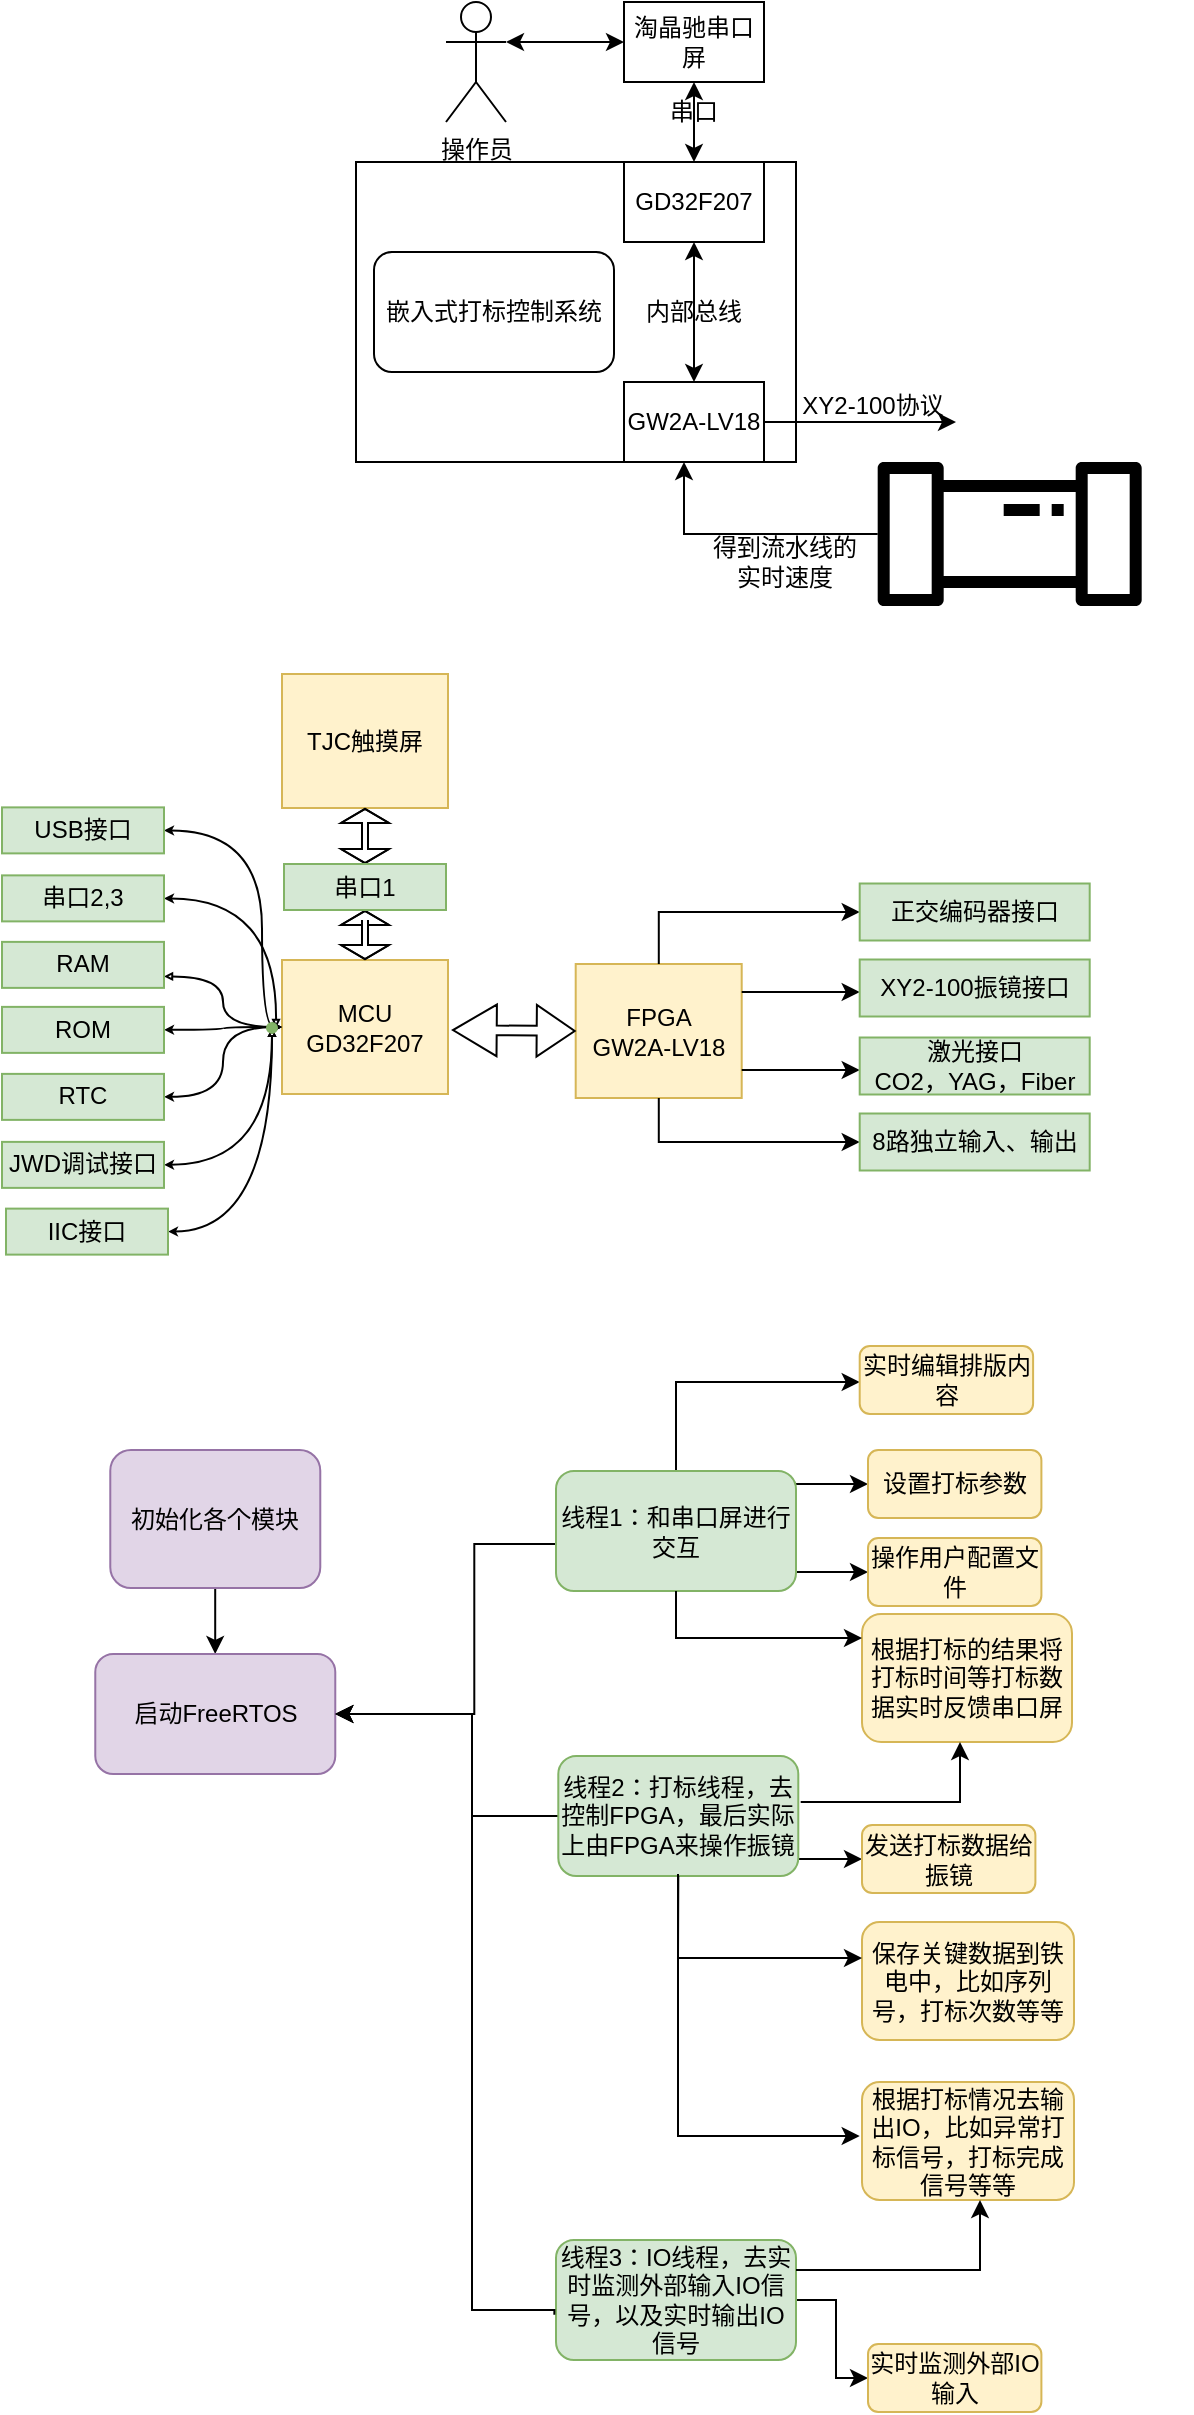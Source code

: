 <mxfile version="20.4.0" type="github">
  <diagram id="64sL20sVKEMzImHlBKcd" name="第 1 页">
    <mxGraphModel dx="1038" dy="588" grid="0" gridSize="10" guides="1" tooltips="1" connect="1" arrows="1" fold="1" page="1" pageScale="1" pageWidth="1169" pageHeight="1654" math="0" shadow="0">
      <root>
        <mxCell id="0" />
        <mxCell id="1" parent="0" />
        <mxCell id="n3pyETa5GkpWAGw-3gH3-2" value="" style="rounded=0;whiteSpace=wrap;html=1;" parent="1" vertex="1">
          <mxGeometry x="210" y="130" width="220" height="150" as="geometry" />
        </mxCell>
        <mxCell id="n3pyETa5GkpWAGw-3gH3-10" value="" style="edgeStyle=orthogonalEdgeStyle;rounded=0;orthogonalLoop=1;jettySize=auto;html=1;startArrow=classic;startFill=1;entryX=0.5;entryY=0;entryDx=0;entryDy=0;" parent="1" source="n3pyETa5GkpWAGw-3gH3-4" target="n3pyETa5GkpWAGw-3gH3-6" edge="1">
          <mxGeometry relative="1" as="geometry">
            <mxPoint x="265" y="230" as="targetPoint" />
          </mxGeometry>
        </mxCell>
        <mxCell id="n3pyETa5GkpWAGw-3gH3-22" value="" style="edgeStyle=orthogonalEdgeStyle;rounded=0;orthogonalLoop=1;jettySize=auto;html=1;startArrow=classic;startFill=1;" parent="1" source="n3pyETa5GkpWAGw-3gH3-4" target="n3pyETa5GkpWAGw-3gH3-14" edge="1">
          <mxGeometry relative="1" as="geometry" />
        </mxCell>
        <mxCell id="n3pyETa5GkpWAGw-3gH3-4" value="GD32F207" style="rounded=0;whiteSpace=wrap;html=1;" parent="1" vertex="1">
          <mxGeometry x="344" y="130" width="70" height="40" as="geometry" />
        </mxCell>
        <mxCell id="n3pyETa5GkpWAGw-3gH3-6" value="GW2A-LV18" style="rounded=0;whiteSpace=wrap;html=1;" parent="1" vertex="1">
          <mxGeometry x="344" y="240" width="70" height="40" as="geometry" />
        </mxCell>
        <mxCell id="n3pyETa5GkpWAGw-3gH3-11" value="内部总线" style="text;html=1;strokeColor=none;fillColor=none;align=center;verticalAlign=middle;whiteSpace=wrap;rounded=0;" parent="1" vertex="1">
          <mxGeometry x="349" y="190" width="60" height="30" as="geometry" />
        </mxCell>
        <mxCell id="n3pyETa5GkpWAGw-3gH3-28" value="" style="edgeStyle=orthogonalEdgeStyle;rounded=0;orthogonalLoop=1;jettySize=auto;html=1;startArrow=classic;startFill=1;" parent="1" source="n3pyETa5GkpWAGw-3gH3-14" target="n3pyETa5GkpWAGw-3gH3-21" edge="1">
          <mxGeometry relative="1" as="geometry">
            <Array as="points">
              <mxPoint x="300" y="70" />
              <mxPoint x="300" y="70" />
            </Array>
          </mxGeometry>
        </mxCell>
        <mxCell id="n3pyETa5GkpWAGw-3gH3-14" value="淘晶驰串口屏" style="rounded=0;whiteSpace=wrap;html=1;" parent="1" vertex="1">
          <mxGeometry x="344" y="50" width="70" height="40" as="geometry" />
        </mxCell>
        <mxCell id="n3pyETa5GkpWAGw-3gH3-21" value="操作员" style="shape=umlActor;verticalLabelPosition=bottom;verticalAlign=top;html=1;outlineConnect=0;" parent="1" vertex="1">
          <mxGeometry x="255" y="50" width="30" height="60" as="geometry" />
        </mxCell>
        <mxCell id="n3pyETa5GkpWAGw-3gH3-29" value="串口" style="text;html=1;strokeColor=none;fillColor=none;align=center;verticalAlign=middle;whiteSpace=wrap;rounded=0;" parent="1" vertex="1">
          <mxGeometry x="349" y="90" width="60" height="30" as="geometry" />
        </mxCell>
        <mxCell id="n3pyETa5GkpWAGw-3gH3-31" value="" style="sketch=0;outlineConnect=0;fontColor=#232F3E;gradientColor=none;fillColor=default;strokeColor=none;dashed=0;verticalLabelPosition=bottom;verticalAlign=top;align=center;html=1;fontSize=12;fontStyle=0;aspect=fixed;pointerEvents=1;shape=mxgraph.aws4.iot_analytics_pipeline;fillStyle=cross-hatch;" parent="1" vertex="1">
          <mxGeometry x="477.86" y="290" width="150" height="80.77" as="geometry" />
        </mxCell>
        <mxCell id="n3pyETa5GkpWAGw-3gH3-32" value="" style="sketch=0;outlineConnect=0;fontColor=#232F3E;gradientColor=none;fillColor=#000000;strokeColor=none;dashed=0;verticalLabelPosition=bottom;verticalAlign=top;align=center;html=1;fontSize=12;fontStyle=0;aspect=fixed;pointerEvents=1;shape=mxgraph.aws4.iot_analytics_pipeline;fillStyle=solid;strokeWidth=1;" parent="1" vertex="1">
          <mxGeometry x="469.99" y="280" width="133.71" height="72" as="geometry" />
        </mxCell>
        <mxCell id="n3pyETa5GkpWAGw-3gH3-33" value="" style="shape=image;html=1;verticalAlign=top;verticalLabelPosition=bottom;labelBackgroundColor=#ffffff;imageAspect=0;aspect=fixed;image=https://cdn1.iconfinder.com/data/icons/software-engineering-and-video-gaming/512/488_Cutting_engineering_fabrication_laser_steel_Data_Science_Fabrication_Lab-128.png;fillStyle=solid;strokeColor=default;strokeWidth=1;fillColor=#000000;rotation=-15;" parent="1" vertex="1">
          <mxGeometry x="496.85" y="240" width="80" height="80" as="geometry" />
        </mxCell>
        <mxCell id="n3pyETa5GkpWAGw-3gH3-37" value="" style="endArrow=classic;html=1;rounded=0;" parent="1" edge="1">
          <mxGeometry width="50" height="50" relative="1" as="geometry">
            <mxPoint x="414" y="260" as="sourcePoint" />
            <mxPoint x="510" y="260" as="targetPoint" />
            <Array as="points">
              <mxPoint x="510" y="260" />
            </Array>
          </mxGeometry>
        </mxCell>
        <mxCell id="n3pyETa5GkpWAGw-3gH3-45" value="XY2-100协议" style="text;html=1;strokeColor=none;fillColor=none;align=center;verticalAlign=middle;whiteSpace=wrap;rounded=0;fillStyle=solid;" parent="1" vertex="1">
          <mxGeometry x="430" y="237" width="77" height="30" as="geometry" />
        </mxCell>
        <mxCell id="n3pyETa5GkpWAGw-3gH3-46" value="" style="endArrow=classic;html=1;rounded=0;" parent="1" source="n3pyETa5GkpWAGw-3gH3-32" edge="1">
          <mxGeometry width="50" height="50" relative="1" as="geometry">
            <mxPoint x="324" y="330" as="sourcePoint" />
            <mxPoint x="374" y="280" as="targetPoint" />
            <Array as="points">
              <mxPoint x="374" y="316" />
            </Array>
          </mxGeometry>
        </mxCell>
        <mxCell id="n3pyETa5GkpWAGw-3gH3-47" value="得到流水线的实时速度" style="text;html=1;strokeColor=none;fillColor=none;align=center;verticalAlign=middle;whiteSpace=wrap;rounded=0;fillStyle=solid;" parent="1" vertex="1">
          <mxGeometry x="386" y="313.88" width="77" height="33" as="geometry" />
        </mxCell>
        <mxCell id="n3pyETa5GkpWAGw-3gH3-49" value="嵌入式打标控制系统" style="rounded=1;whiteSpace=wrap;html=1;fillStyle=auto;strokeColor=default;strokeWidth=1;fillColor=#FFFFFF;" parent="1" vertex="1">
          <mxGeometry x="219" y="175" width="120" height="60" as="geometry" />
        </mxCell>
        <mxCell id="n3pyETa5GkpWAGw-3gH3-94" value="" style="edgeStyle=orthogonalEdgeStyle;curved=1;rounded=0;orthogonalLoop=1;jettySize=auto;html=1;startArrow=classic;startFill=1;endArrow=block;endFill=0;startSize=2;endSize=2;sourcePerimeterSpacing=0;fillColor=none;entryX=1;entryY=0.75;entryDx=0;entryDy=0;" parent="1" source="n3pyETa5GkpWAGw-3gH3-50" target="n3pyETa5GkpWAGw-3gH3-84" edge="1">
          <mxGeometry relative="1" as="geometry" />
        </mxCell>
        <mxCell id="n3pyETa5GkpWAGw-3gH3-50" value="MCU&lt;br&gt;GD32F207" style="rounded=0;whiteSpace=wrap;html=1;fillStyle=auto;strokeColor=#d6b656;strokeWidth=1;fillColor=#fff2cc;" parent="1" vertex="1">
          <mxGeometry x="173" y="529" width="83" height="67" as="geometry" />
        </mxCell>
        <mxCell id="n3pyETa5GkpWAGw-3gH3-62" value="TJC触摸屏" style="rounded=0;whiteSpace=wrap;html=1;fillStyle=auto;strokeColor=#d6b656;strokeWidth=1;fillColor=#fff2cc;" parent="1" vertex="1">
          <mxGeometry x="173" y="386" width="83" height="67" as="geometry" />
        </mxCell>
        <mxCell id="n3pyETa5GkpWAGw-3gH3-64" value="FPGA&lt;br&gt;GW2A-LV18" style="rounded=0;whiteSpace=wrap;html=1;fillStyle=auto;strokeColor=#d6b656;strokeWidth=1;fillColor=#fff2cc;" parent="1" vertex="1">
          <mxGeometry x="319.85" y="531" width="83" height="67" as="geometry" />
        </mxCell>
        <mxCell id="n3pyETa5GkpWAGw-3gH3-66" value="" style="edgeStyle=orthogonalEdgeStyle;shape=flexArrow;rounded=0;orthogonalLoop=1;jettySize=auto;html=1;startArrow=classic;startFill=1;width=4.828;endSize=6.952;exitX=0;exitY=0.5;exitDx=0;exitDy=0;" parent="1" source="n3pyETa5GkpWAGw-3gH3-64" edge="1">
          <mxGeometry relative="1" as="geometry">
            <mxPoint x="294" y="592" as="sourcePoint" />
            <mxPoint x="258" y="564" as="targetPoint" />
          </mxGeometry>
        </mxCell>
        <mxCell id="n3pyETa5GkpWAGw-3gH3-71" value="" style="edgeStyle=orthogonalEdgeStyle;rounded=0;orthogonalLoop=1;jettySize=auto;html=1;startArrow=classic;startFill=1;verticalAlign=top;horizontal=1;endArrow=none;endFill=0;" parent="1" source="n3pyETa5GkpWAGw-3gH3-67" target="n3pyETa5GkpWAGw-3gH3-64" edge="1">
          <mxGeometry relative="1" as="geometry" />
        </mxCell>
        <mxCell id="n3pyETa5GkpWAGw-3gH3-67" value="正交编码器接口" style="rounded=0;whiteSpace=wrap;html=1;fillStyle=auto;strokeColor=#82b366;strokeWidth=1;fillColor=#d5e8d4;" parent="1" vertex="1">
          <mxGeometry x="461.85" y="490.75" width="115" height="28.5" as="geometry" />
        </mxCell>
        <mxCell id="n3pyETa5GkpWAGw-3gH3-75" value="" style="edgeStyle=orthogonalEdgeStyle;rounded=0;orthogonalLoop=1;jettySize=auto;html=1;startArrow=classic;startFill=1;endArrow=none;endFill=0;" parent="1" source="n3pyETa5GkpWAGw-3gH3-68" target="n3pyETa5GkpWAGw-3gH3-64" edge="1">
          <mxGeometry relative="1" as="geometry">
            <Array as="points">
              <mxPoint x="426.85" y="545" />
              <mxPoint x="426.85" y="545" />
            </Array>
          </mxGeometry>
        </mxCell>
        <mxCell id="n3pyETa5GkpWAGw-3gH3-68" value="XY2-100振镜接口" style="rounded=0;whiteSpace=wrap;html=1;fillStyle=auto;strokeColor=#82b366;strokeWidth=1;fillColor=#d5e8d4;" parent="1" vertex="1">
          <mxGeometry x="461.85" y="528.75" width="115" height="28.5" as="geometry" />
        </mxCell>
        <mxCell id="n3pyETa5GkpWAGw-3gH3-76" value="" style="edgeStyle=orthogonalEdgeStyle;rounded=0;orthogonalLoop=1;jettySize=auto;html=1;startArrow=classic;startFill=1;endArrow=none;endFill=0;" parent="1" source="n3pyETa5GkpWAGw-3gH3-69" target="n3pyETa5GkpWAGw-3gH3-64" edge="1">
          <mxGeometry relative="1" as="geometry">
            <Array as="points">
              <mxPoint x="422.85" y="584" />
              <mxPoint x="422.85" y="584" />
            </Array>
          </mxGeometry>
        </mxCell>
        <mxCell id="n3pyETa5GkpWAGw-3gH3-69" value="激光接口 &lt;br&gt;CO2，YAG，Fiber" style="rounded=0;whiteSpace=wrap;html=1;fillStyle=auto;strokeColor=#82b366;strokeWidth=1;fillColor=#d5e8d4;" parent="1" vertex="1">
          <mxGeometry x="461.85" y="567.75" width="115" height="28.5" as="geometry" />
        </mxCell>
        <mxCell id="n3pyETa5GkpWAGw-3gH3-77" value="" style="edgeStyle=orthogonalEdgeStyle;rounded=0;orthogonalLoop=1;jettySize=auto;html=1;startArrow=classic;startFill=1;endArrow=none;endFill=0;" parent="1" source="n3pyETa5GkpWAGw-3gH3-70" target="n3pyETa5GkpWAGw-3gH3-64" edge="1">
          <mxGeometry relative="1" as="geometry" />
        </mxCell>
        <mxCell id="n3pyETa5GkpWAGw-3gH3-70" value="8路独立输入、输出" style="rounded=0;whiteSpace=wrap;html=1;fillStyle=auto;strokeColor=#82b366;strokeWidth=1;fillColor=#d5e8d4;" parent="1" vertex="1">
          <mxGeometry x="461.85" y="605.75" width="115" height="28.5" as="geometry" />
        </mxCell>
        <mxCell id="n3pyETa5GkpWAGw-3gH3-104" value="" style="edgeStyle=orthogonalEdgeStyle;curved=1;rounded=0;orthogonalLoop=1;jettySize=auto;html=1;startArrow=classic;startFill=1;endArrow=block;endFill=0;startSize=2;endSize=2;sourcePerimeterSpacing=0;fillColor=none;entryX=0;entryY=0.5;entryDx=0;entryDy=0;" parent="1" source="n3pyETa5GkpWAGw-3gH3-78" target="n3pyETa5GkpWAGw-3gH3-50" edge="1">
          <mxGeometry relative="1" as="geometry">
            <Array as="points">
              <mxPoint x="163" y="464" />
              <mxPoint x="163" y="563" />
            </Array>
          </mxGeometry>
        </mxCell>
        <mxCell id="n3pyETa5GkpWAGw-3gH3-78" value="USB接口" style="rounded=0;whiteSpace=wrap;html=1;fillStyle=auto;strokeColor=#82b366;strokeWidth=1;fillColor=#d5e8d4;" parent="1" vertex="1">
          <mxGeometry x="33" y="452.69" width="81" height="23" as="geometry" />
        </mxCell>
        <mxCell id="n3pyETa5GkpWAGw-3gH3-82" value="" style="edgeStyle=orthogonalEdgeStyle;shape=flexArrow;rounded=0;orthogonalLoop=1;jettySize=auto;html=1;startArrow=classic;startFill=1;endArrow=block;endFill=0;fillColor=none;startSize=2;sourcePerimeterSpacing=0;width=3;endSize=2;" parent="1" source="n3pyETa5GkpWAGw-3gH3-79" target="n3pyETa5GkpWAGw-3gH3-62" edge="1">
          <mxGeometry relative="1" as="geometry" />
        </mxCell>
        <mxCell id="n3pyETa5GkpWAGw-3gH3-83" value="" style="edgeStyle=orthogonalEdgeStyle;shape=flexArrow;rounded=0;orthogonalLoop=1;jettySize=auto;html=1;startArrow=classic;startFill=1;endArrow=block;endFill=0;startSize=2;endSize=2;sourcePerimeterSpacing=0;fillColor=none;width=3;" parent="1" source="n3pyETa5GkpWAGw-3gH3-79" target="n3pyETa5GkpWAGw-3gH3-50" edge="1">
          <mxGeometry relative="1" as="geometry" />
        </mxCell>
        <mxCell id="n3pyETa5GkpWAGw-3gH3-79" value="串口1" style="rounded=0;whiteSpace=wrap;html=1;fillStyle=auto;strokeColor=#82b366;strokeWidth=1;fillColor=#d5e8d4;" parent="1" vertex="1">
          <mxGeometry x="174" y="481" width="81" height="23" as="geometry" />
        </mxCell>
        <mxCell id="n3pyETa5GkpWAGw-3gH3-103" value="" style="edgeStyle=orthogonalEdgeStyle;curved=1;rounded=0;orthogonalLoop=1;jettySize=auto;html=1;startArrow=classic;startFill=1;endArrow=block;endFill=0;startSize=2;endSize=2;sourcePerimeterSpacing=0;fillColor=none;" parent="1" source="n3pyETa5GkpWAGw-3gH3-80" edge="1">
          <mxGeometry relative="1" as="geometry">
            <mxPoint x="170" y="563" as="targetPoint" />
          </mxGeometry>
        </mxCell>
        <mxCell id="n3pyETa5GkpWAGw-3gH3-80" value="串口2,3" style="rounded=0;whiteSpace=wrap;html=1;fillStyle=auto;strokeColor=#82b366;strokeWidth=1;fillColor=#d5e8d4;" parent="1" vertex="1">
          <mxGeometry x="33" y="486.69" width="81" height="23" as="geometry" />
        </mxCell>
        <mxCell id="n3pyETa5GkpWAGw-3gH3-84" value="RAM" style="rounded=0;whiteSpace=wrap;html=1;fillStyle=auto;strokeColor=#82b366;strokeWidth=1;fillColor=#d5e8d4;" parent="1" vertex="1">
          <mxGeometry x="33" y="519.94" width="81" height="23" as="geometry" />
        </mxCell>
        <mxCell id="n3pyETa5GkpWAGw-3gH3-98" value="" style="edgeStyle=orthogonalEdgeStyle;curved=1;rounded=0;orthogonalLoop=1;jettySize=auto;html=1;startArrow=classic;startFill=1;endArrow=block;endFill=0;startSize=2;endSize=2;sourcePerimeterSpacing=0;fillColor=none;" parent="1" source="n3pyETa5GkpWAGw-3gH3-85" target="n3pyETa5GkpWAGw-3gH3-50" edge="1">
          <mxGeometry relative="1" as="geometry" />
        </mxCell>
        <mxCell id="n3pyETa5GkpWAGw-3gH3-85" value="ROM" style="rounded=0;whiteSpace=wrap;html=1;fillStyle=auto;strokeColor=#82b366;strokeWidth=1;fillColor=#d5e8d4;" parent="1" vertex="1">
          <mxGeometry x="33" y="552.44" width="81" height="23" as="geometry" />
        </mxCell>
        <mxCell id="n3pyETa5GkpWAGw-3gH3-99" value="" style="edgeStyle=orthogonalEdgeStyle;curved=1;rounded=0;orthogonalLoop=1;jettySize=auto;html=1;startArrow=classic;startFill=1;endArrow=block;endFill=0;startSize=2;endSize=2;sourcePerimeterSpacing=0;fillColor=none;" parent="1" source="n3pyETa5GkpWAGw-3gH3-86" target="n3pyETa5GkpWAGw-3gH3-50" edge="1">
          <mxGeometry relative="1" as="geometry" />
        </mxCell>
        <mxCell id="n3pyETa5GkpWAGw-3gH3-86" value="RTC" style="rounded=0;whiteSpace=wrap;html=1;fillStyle=auto;strokeColor=#82b366;strokeWidth=1;fillColor=#d5e8d4;" parent="1" vertex="1">
          <mxGeometry x="33" y="585.94" width="81" height="23" as="geometry" />
        </mxCell>
        <mxCell id="n3pyETa5GkpWAGw-3gH3-100" value="" style="edgeStyle=orthogonalEdgeStyle;curved=1;rounded=0;orthogonalLoop=1;jettySize=auto;html=1;startArrow=classic;startFill=1;endArrow=block;endFill=0;startSize=2;endSize=2;sourcePerimeterSpacing=0;fillColor=none;" parent="1" source="n3pyETa5GkpWAGw-3gH3-87" target="n3pyETa5GkpWAGw-3gH3-101" edge="1">
          <mxGeometry relative="1" as="geometry" />
        </mxCell>
        <mxCell id="n3pyETa5GkpWAGw-3gH3-87" value="JWD调试接口" style="rounded=0;whiteSpace=wrap;html=1;fillStyle=auto;strokeColor=#82b366;strokeWidth=1;fillColor=#d5e8d4;" parent="1" vertex="1">
          <mxGeometry x="33" y="619.94" width="81" height="23" as="geometry" />
        </mxCell>
        <mxCell id="n3pyETa5GkpWAGw-3gH3-102" value="" style="edgeStyle=orthogonalEdgeStyle;curved=1;rounded=0;orthogonalLoop=1;jettySize=auto;html=1;startArrow=classic;startFill=1;endArrow=block;endFill=0;startSize=2;endSize=2;sourcePerimeterSpacing=0;fillColor=none;" parent="1" source="n3pyETa5GkpWAGw-3gH3-88" target="n3pyETa5GkpWAGw-3gH3-101" edge="1">
          <mxGeometry relative="1" as="geometry" />
        </mxCell>
        <mxCell id="n3pyETa5GkpWAGw-3gH3-88" value="IIC接口" style="rounded=0;whiteSpace=wrap;html=1;fillStyle=auto;strokeColor=#82b366;strokeWidth=1;fillColor=#d5e8d4;" parent="1" vertex="1">
          <mxGeometry x="35" y="653.31" width="81" height="23" as="geometry" />
        </mxCell>
        <mxCell id="n3pyETa5GkpWAGw-3gH3-101" value="" style="shape=waypoint;sketch=0;size=6;pointerEvents=1;points=[];fillColor=#d5e8d4;resizable=0;rotatable=0;perimeter=centerPerimeter;snapToPoint=1;strokeColor=#82b366;rounded=0;fillStyle=auto;strokeWidth=1;" parent="1" vertex="1">
          <mxGeometry x="148" y="542.94" width="40" height="40" as="geometry" />
        </mxCell>
        <mxCell id="XwhAecOFNKZi0p1pmvaY-3" value="" style="edgeStyle=orthogonalEdgeStyle;rounded=0;orthogonalLoop=1;jettySize=auto;html=1;" edge="1" parent="1" source="XwhAecOFNKZi0p1pmvaY-1" target="XwhAecOFNKZi0p1pmvaY-2">
          <mxGeometry relative="1" as="geometry" />
        </mxCell>
        <mxCell id="XwhAecOFNKZi0p1pmvaY-1" value="初始化各个模块" style="rounded=1;whiteSpace=wrap;html=1;fillColor=#e1d5e7;strokeColor=#9673a6;" vertex="1" parent="1">
          <mxGeometry x="87.14" y="774" width="105" height="69" as="geometry" />
        </mxCell>
        <mxCell id="XwhAecOFNKZi0p1pmvaY-2" value="启动FreeRTOS" style="whiteSpace=wrap;html=1;fillColor=#e1d5e7;strokeColor=#9673a6;rounded=1;" vertex="1" parent="1">
          <mxGeometry x="79.64" y="876" width="120" height="60" as="geometry" />
        </mxCell>
        <mxCell id="XwhAecOFNKZi0p1pmvaY-11" value="" style="edgeStyle=orthogonalEdgeStyle;rounded=0;orthogonalLoop=1;jettySize=auto;html=1;" edge="1" parent="1" source="XwhAecOFNKZi0p1pmvaY-4" target="XwhAecOFNKZi0p1pmvaY-2">
          <mxGeometry relative="1" as="geometry">
            <Array as="points">
              <mxPoint x="269.14" y="821" />
              <mxPoint x="269.14" y="906" />
            </Array>
          </mxGeometry>
        </mxCell>
        <mxCell id="XwhAecOFNKZi0p1pmvaY-15" value="" style="edgeStyle=orthogonalEdgeStyle;rounded=0;orthogonalLoop=1;jettySize=auto;html=1;" edge="1" parent="1" source="XwhAecOFNKZi0p1pmvaY-4" target="XwhAecOFNKZi0p1pmvaY-14">
          <mxGeometry relative="1" as="geometry">
            <Array as="points">
              <mxPoint x="370" y="740" />
            </Array>
          </mxGeometry>
        </mxCell>
        <mxCell id="XwhAecOFNKZi0p1pmvaY-20" value="" style="edgeStyle=orthogonalEdgeStyle;rounded=0;orthogonalLoop=1;jettySize=auto;html=1;" edge="1" parent="1" source="XwhAecOFNKZi0p1pmvaY-4" target="XwhAecOFNKZi0p1pmvaY-18">
          <mxGeometry relative="1" as="geometry">
            <Array as="points">
              <mxPoint x="439" y="791" />
              <mxPoint x="439" y="791" />
            </Array>
          </mxGeometry>
        </mxCell>
        <mxCell id="XwhAecOFNKZi0p1pmvaY-22" value="" style="edgeStyle=orthogonalEdgeStyle;rounded=0;orthogonalLoop=1;jettySize=auto;html=1;" edge="1" parent="1" source="XwhAecOFNKZi0p1pmvaY-4" target="XwhAecOFNKZi0p1pmvaY-21">
          <mxGeometry relative="1" as="geometry">
            <Array as="points">
              <mxPoint x="440" y="835" />
              <mxPoint x="440" y="835" />
            </Array>
          </mxGeometry>
        </mxCell>
        <mxCell id="XwhAecOFNKZi0p1pmvaY-4" value="线程1：和串口屏进行交互" style="whiteSpace=wrap;html=1;fillColor=#d5e8d4;strokeColor=#82b366;rounded=1;" vertex="1" parent="1">
          <mxGeometry x="310" y="784.5" width="120" height="60" as="geometry" />
        </mxCell>
        <mxCell id="XwhAecOFNKZi0p1pmvaY-12" value="" style="edgeStyle=orthogonalEdgeStyle;rounded=0;orthogonalLoop=1;jettySize=auto;html=1;" edge="1" parent="1" source="XwhAecOFNKZi0p1pmvaY-6" target="XwhAecOFNKZi0p1pmvaY-2">
          <mxGeometry relative="1" as="geometry">
            <Array as="points">
              <mxPoint x="268" y="957" />
              <mxPoint x="268" y="906" />
            </Array>
          </mxGeometry>
        </mxCell>
        <mxCell id="XwhAecOFNKZi0p1pmvaY-26" value="" style="edgeStyle=orthogonalEdgeStyle;rounded=0;orthogonalLoop=1;jettySize=auto;html=1;" edge="1" parent="1" source="XwhAecOFNKZi0p1pmvaY-6" target="XwhAecOFNKZi0p1pmvaY-25">
          <mxGeometry relative="1" as="geometry">
            <Array as="points">
              <mxPoint x="441.15" y="978.5" />
              <mxPoint x="441.15" y="978.5" />
            </Array>
          </mxGeometry>
        </mxCell>
        <mxCell id="XwhAecOFNKZi0p1pmvaY-6" value="线程2：打标线程，去控制FPGA，最后实际上由FPGA来操作振镜" style="whiteSpace=wrap;html=1;fillColor=#d5e8d4;strokeColor=#82b366;rounded=1;" vertex="1" parent="1">
          <mxGeometry x="311.15" y="927" width="120" height="60" as="geometry" />
        </mxCell>
        <mxCell id="XwhAecOFNKZi0p1pmvaY-24" value="" style="edgeStyle=orthogonalEdgeStyle;rounded=0;orthogonalLoop=1;jettySize=auto;html=1;" edge="1" parent="1" source="XwhAecOFNKZi0p1pmvaY-7" target="XwhAecOFNKZi0p1pmvaY-23">
          <mxGeometry relative="1" as="geometry" />
        </mxCell>
        <mxCell id="XwhAecOFNKZi0p1pmvaY-7" value="线程3：IO线程，去实时监测外部输入IO信号，以及实时输出IO信号" style="whiteSpace=wrap;html=1;fillColor=#d5e8d4;strokeColor=#82b366;rounded=1;" vertex="1" parent="1">
          <mxGeometry x="310" y="1169" width="120" height="60" as="geometry" />
        </mxCell>
        <mxCell id="XwhAecOFNKZi0p1pmvaY-13" value="" style="edgeStyle=orthogonalEdgeStyle;rounded=0;orthogonalLoop=1;jettySize=auto;html=1;exitX=-0.007;exitY=0.623;exitDx=0;exitDy=0;exitPerimeter=0;" edge="1" parent="1" source="XwhAecOFNKZi0p1pmvaY-7" target="XwhAecOFNKZi0p1pmvaY-2">
          <mxGeometry relative="1" as="geometry">
            <mxPoint x="310" y="1050" as="sourcePoint" />
            <mxPoint x="199.64" y="1082" as="targetPoint" />
            <Array as="points">
              <mxPoint x="309" y="1204" />
              <mxPoint x="268" y="1204" />
              <mxPoint x="268" y="906" />
            </Array>
          </mxGeometry>
        </mxCell>
        <mxCell id="XwhAecOFNKZi0p1pmvaY-14" value="实时编辑排版内容" style="whiteSpace=wrap;html=1;fillColor=#fff2cc;strokeColor=#d6b656;rounded=1;" vertex="1" parent="1">
          <mxGeometry x="461.85" y="722" width="86.7" height="34" as="geometry" />
        </mxCell>
        <mxCell id="XwhAecOFNKZi0p1pmvaY-18" value="设置打标参数" style="whiteSpace=wrap;html=1;fillColor=#fff2cc;strokeColor=#d6b656;rounded=1;" vertex="1" parent="1">
          <mxGeometry x="466" y="774" width="86.7" height="34" as="geometry" />
        </mxCell>
        <mxCell id="XwhAecOFNKZi0p1pmvaY-21" value="操作用户配置文件" style="whiteSpace=wrap;html=1;fillColor=#fff2cc;strokeColor=#d6b656;rounded=1;" vertex="1" parent="1">
          <mxGeometry x="466" y="818" width="86.7" height="34" as="geometry" />
        </mxCell>
        <mxCell id="XwhAecOFNKZi0p1pmvaY-23" value="实时监测外部IO输入" style="whiteSpace=wrap;html=1;fillColor=#fff2cc;strokeColor=#d6b656;rounded=1;" vertex="1" parent="1">
          <mxGeometry x="466" y="1221" width="86.7" height="34" as="geometry" />
        </mxCell>
        <mxCell id="XwhAecOFNKZi0p1pmvaY-25" value="发送打标数据给振镜" style="whiteSpace=wrap;html=1;fillColor=#fff2cc;strokeColor=#d6b656;rounded=1;" vertex="1" parent="1">
          <mxGeometry x="463" y="961.5" width="86.7" height="34" as="geometry" />
        </mxCell>
        <mxCell id="XwhAecOFNKZi0p1pmvaY-29" value="根据打标的结果将打标时间等打标数据实时反馈串口屏" style="whiteSpace=wrap;html=1;fillColor=#fff2cc;strokeColor=#d6b656;rounded=1;" vertex="1" parent="1">
          <mxGeometry x="463" y="856" width="105" height="64" as="geometry" />
        </mxCell>
        <mxCell id="XwhAecOFNKZi0p1pmvaY-30" value="" style="endArrow=classic;html=1;rounded=0;" edge="1" parent="1" source="XwhAecOFNKZi0p1pmvaY-4">
          <mxGeometry width="50" height="50" relative="1" as="geometry">
            <mxPoint x="413" y="918" as="sourcePoint" />
            <mxPoint x="463" y="868" as="targetPoint" />
            <Array as="points">
              <mxPoint x="370" y="868" />
            </Array>
          </mxGeometry>
        </mxCell>
        <mxCell id="XwhAecOFNKZi0p1pmvaY-32" value="" style="endArrow=classic;html=1;rounded=0;exitX=1.01;exitY=0.383;exitDx=0;exitDy=0;exitPerimeter=0;" edge="1" parent="1" source="XwhAecOFNKZi0p1pmvaY-6">
          <mxGeometry width="50" height="50" relative="1" as="geometry">
            <mxPoint x="461.85" y="940" as="sourcePoint" />
            <mxPoint x="512" y="920" as="targetPoint" />
            <Array as="points">
              <mxPoint x="512" y="950" />
            </Array>
          </mxGeometry>
        </mxCell>
        <mxCell id="XwhAecOFNKZi0p1pmvaY-33" value="保存关键数据到铁电中，比如序列号，打标次数等等" style="whiteSpace=wrap;html=1;fillColor=#fff2cc;strokeColor=#d6b656;rounded=1;" vertex="1" parent="1">
          <mxGeometry x="463" y="1010" width="106" height="59" as="geometry" />
        </mxCell>
        <mxCell id="XwhAecOFNKZi0p1pmvaY-34" value="" style="endArrow=classic;html=1;rounded=0;exitX=0.5;exitY=1;exitDx=0;exitDy=0;" edge="1" parent="1" source="XwhAecOFNKZi0p1pmvaY-6">
          <mxGeometry width="50" height="50" relative="1" as="geometry">
            <mxPoint x="413" y="1078" as="sourcePoint" />
            <mxPoint x="463" y="1028" as="targetPoint" />
            <Array as="points">
              <mxPoint x="371" y="1028" />
            </Array>
          </mxGeometry>
        </mxCell>
        <mxCell id="XwhAecOFNKZi0p1pmvaY-35" value="根据打标情况去输出IO，比如异常打标信号，打标完成信号等等" style="whiteSpace=wrap;html=1;fillColor=#fff2cc;strokeColor=#d6b656;rounded=1;" vertex="1" parent="1">
          <mxGeometry x="463" y="1090" width="106" height="59" as="geometry" />
        </mxCell>
        <mxCell id="XwhAecOFNKZi0p1pmvaY-36" value="" style="endArrow=classic;html=1;rounded=0;" edge="1" parent="1">
          <mxGeometry width="50" height="50" relative="1" as="geometry">
            <mxPoint x="371" y="986" as="sourcePoint" />
            <mxPoint x="461.85" y="1117" as="targetPoint" />
            <Array as="points">
              <mxPoint x="371" y="1117" />
            </Array>
          </mxGeometry>
        </mxCell>
        <mxCell id="XwhAecOFNKZi0p1pmvaY-37" value="" style="endArrow=classic;html=1;rounded=0;exitX=1;exitY=0.25;exitDx=0;exitDy=0;" edge="1" parent="1" source="XwhAecOFNKZi0p1pmvaY-7">
          <mxGeometry width="50" height="50" relative="1" as="geometry">
            <mxPoint x="472" y="1199" as="sourcePoint" />
            <mxPoint x="522" y="1149" as="targetPoint" />
            <Array as="points">
              <mxPoint x="522" y="1184" />
            </Array>
          </mxGeometry>
        </mxCell>
      </root>
    </mxGraphModel>
  </diagram>
</mxfile>

